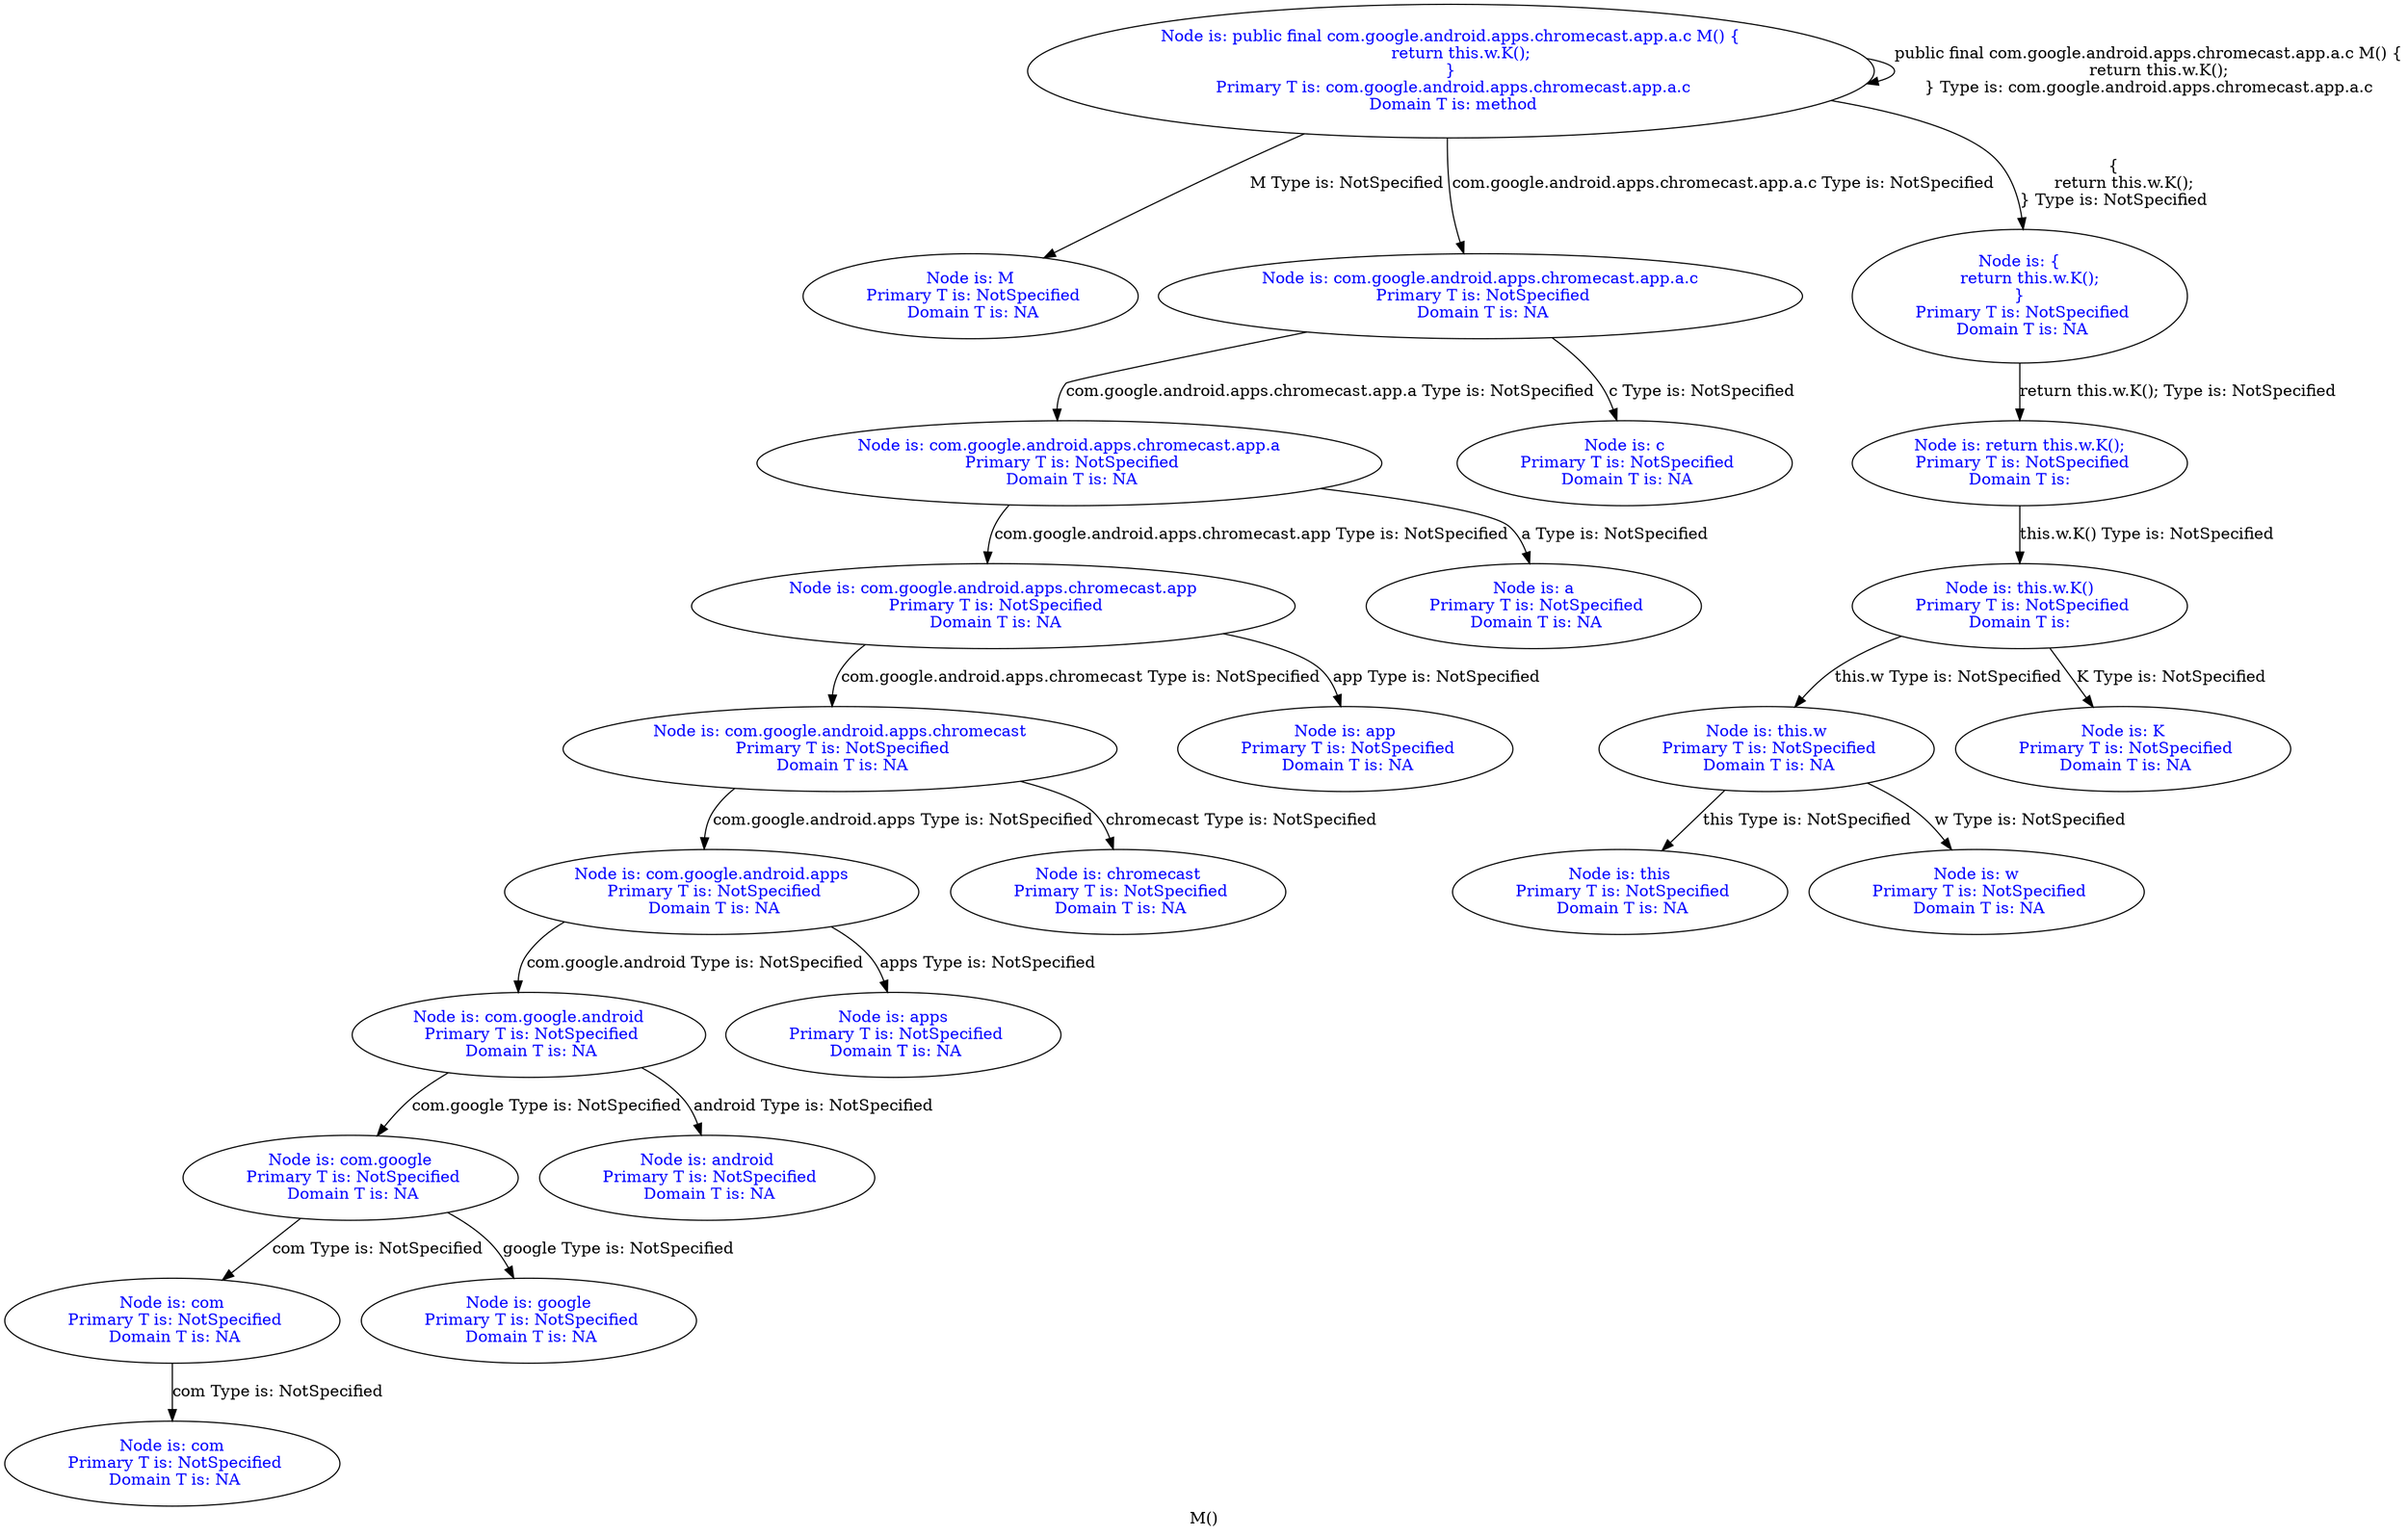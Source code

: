 digraph "M()" {
 label="M()"
{
 node [shape=box]} 
2267 -> 2267[label="public final com.google.android.apps.chromecast.app.a.c M() {
    return this.w.K();
} Type is: com.google.android.apps.chromecast.app.a.c"];
2267[label="Node is: public final com.google.android.apps.chromecast.app.a.c M() {
    return this.w.K();
}
 Primary T is: com.google.android.apps.chromecast.app.a.c
 Domain T is: method",fontcolor="blue"];
  2267 -> 2268[label="M Type is: NotSpecified"];
2268[label="Node is: M
 Primary T is: NotSpecified
 Domain T is: NA",fontcolor="blue"];
  2267 -> 2269[label="com.google.android.apps.chromecast.app.a.c Type is: NotSpecified"];
2269[label="Node is: com.google.android.apps.chromecast.app.a.c
 Primary T is: NotSpecified
 Domain T is: NA",fontcolor="blue"];
  2269 -> 2270[label="com.google.android.apps.chromecast.app.a Type is: NotSpecified"];
2270[label="Node is: com.google.android.apps.chromecast.app.a
 Primary T is: NotSpecified
 Domain T is: NA",fontcolor="blue"];
  2270 -> 2271[label="com.google.android.apps.chromecast.app Type is: NotSpecified"];
2271[label="Node is: com.google.android.apps.chromecast.app
 Primary T is: NotSpecified
 Domain T is: NA",fontcolor="blue"];
  2271 -> 2272[label="com.google.android.apps.chromecast Type is: NotSpecified"];
2272[label="Node is: com.google.android.apps.chromecast
 Primary T is: NotSpecified
 Domain T is: NA",fontcolor="blue"];
  2272 -> 2273[label="com.google.android.apps Type is: NotSpecified"];
2273[label="Node is: com.google.android.apps
 Primary T is: NotSpecified
 Domain T is: NA",fontcolor="blue"];
  2273 -> 2274[label="com.google.android Type is: NotSpecified"];
2274[label="Node is: com.google.android
 Primary T is: NotSpecified
 Domain T is: NA",fontcolor="blue"];
  2274 -> 2275[label="com.google Type is: NotSpecified"];
2275[label="Node is: com.google
 Primary T is: NotSpecified
 Domain T is: NA",fontcolor="blue"];
  2275 -> 2276[label="com Type is: NotSpecified"];
2276[label="Node is: com
 Primary T is: NotSpecified
 Domain T is: NA",fontcolor="blue"];
  2276 -> 2277[label="com Type is: NotSpecified"];
2277[label="Node is: com
 Primary T is: NotSpecified
 Domain T is: NA",fontcolor="blue"];
  2275 -> 2278[label="google Type is: NotSpecified"];
2278[label="Node is: google
 Primary T is: NotSpecified
 Domain T is: NA",fontcolor="blue"];
  2274 -> 2279[label="android Type is: NotSpecified"];
2279[label="Node is: android
 Primary T is: NotSpecified
 Domain T is: NA",fontcolor="blue"];
  2273 -> 2280[label="apps Type is: NotSpecified"];
2280[label="Node is: apps
 Primary T is: NotSpecified
 Domain T is: NA",fontcolor="blue"];
  2272 -> 2281[label="chromecast Type is: NotSpecified"];
2281[label="Node is: chromecast
 Primary T is: NotSpecified
 Domain T is: NA",fontcolor="blue"];
  2271 -> 2282[label="app Type is: NotSpecified"];
2282[label="Node is: app
 Primary T is: NotSpecified
 Domain T is: NA",fontcolor="blue"];
  2270 -> 2283[label="a Type is: NotSpecified"];
2283[label="Node is: a
 Primary T is: NotSpecified
 Domain T is: NA",fontcolor="blue"];
  2269 -> 2284[label="c Type is: NotSpecified"];
2284[label="Node is: c
 Primary T is: NotSpecified
 Domain T is: NA",fontcolor="blue"];
  2267 -> 2285[label="{
    return this.w.K();
} Type is: NotSpecified"];
2285[label="Node is: {
    return this.w.K();
}
 Primary T is: NotSpecified
 Domain T is: NA",fontcolor="blue"];
  2285 -> null[label="return this.w.K(); Type is: NotSpecified"];
null[label="Node is: return this.w.K();
 Primary T is: NotSpecified
 Domain T is: ",fontcolor="blue"];
  null -> 2287[label="this.w.K() Type is: NotSpecified"];
2287[label="Node is: this.w.K()
 Primary T is: NotSpecified
 Domain T is: ",fontcolor="blue"];
  2287 -> 2288[label="this.w Type is: NotSpecified"];
2288[label="Node is: this.w
 Primary T is: NotSpecified
 Domain T is: NA",fontcolor="blue"];
  2288 -> 2289[label="this Type is: NotSpecified"];
2289[label="Node is: this
 Primary T is: NotSpecified
 Domain T is: NA",fontcolor="blue"];
  2288 -> 2290[label="w Type is: NotSpecified"];
2290[label="Node is: w
 Primary T is: NotSpecified
 Domain T is: NA",fontcolor="blue"];
  2287 -> 2291[label="K Type is: NotSpecified"];
2291[label="Node is: K
 Primary T is: NotSpecified
 Domain T is: NA",fontcolor="blue"];
  }
